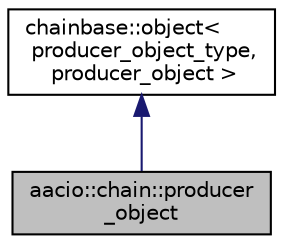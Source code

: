 digraph "aacio::chain::producer_object"
{
  edge [fontname="Helvetica",fontsize="10",labelfontname="Helvetica",labelfontsize="10"];
  node [fontname="Helvetica",fontsize="10",shape=record];
  Node2 [label="aacio::chain::producer\l_object",height=0.2,width=0.4,color="black", fillcolor="grey75", style="filled", fontcolor="black"];
  Node3 -> Node2 [dir="back",color="midnightblue",fontsize="10",style="solid"];
  Node3 [label="chainbase::object\<\l producer_object_type,\l producer_object \>",height=0.2,width=0.4,color="black", fillcolor="white", style="filled",URL="$structchainbase_1_1object.html"];
}
